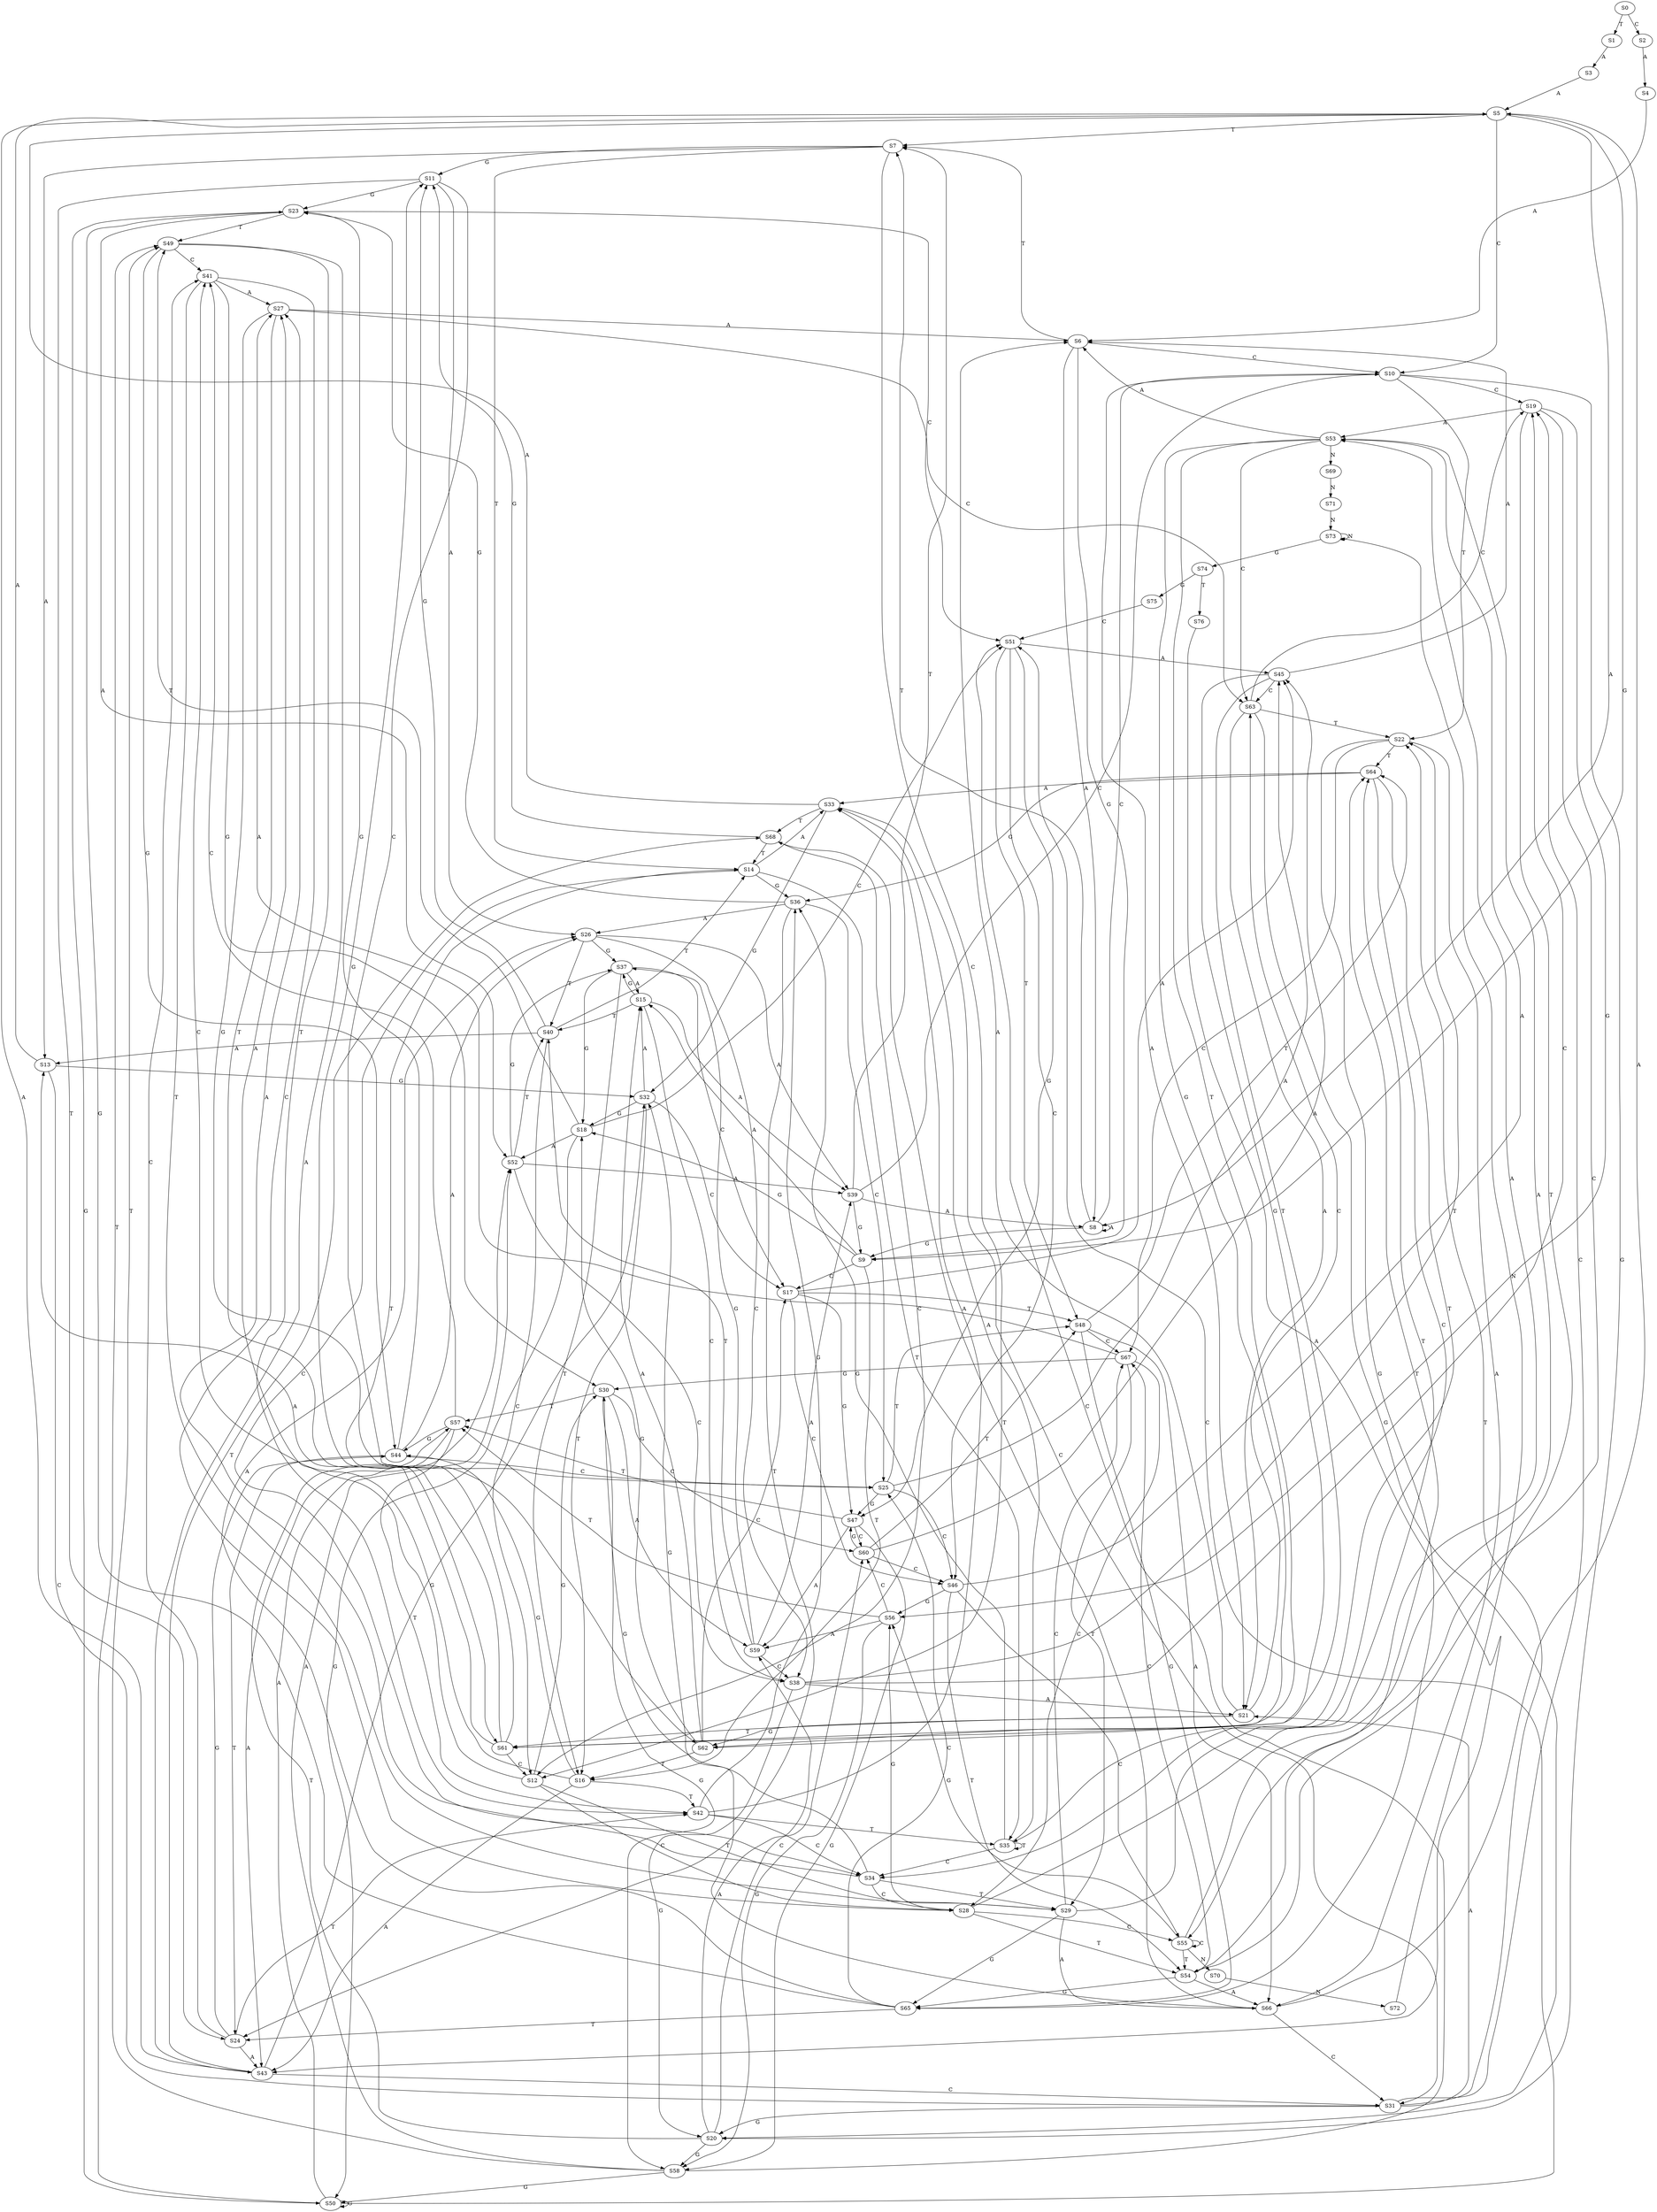 strict digraph  {
	S0 -> S1 [ label = T ];
	S0 -> S2 [ label = C ];
	S1 -> S3 [ label = A ];
	S2 -> S4 [ label = A ];
	S3 -> S5 [ label = A ];
	S4 -> S6 [ label = A ];
	S5 -> S7 [ label = T ];
	S5 -> S8 [ label = A ];
	S5 -> S9 [ label = G ];
	S5 -> S10 [ label = C ];
	S6 -> S7 [ label = T ];
	S6 -> S9 [ label = G ];
	S6 -> S10 [ label = C ];
	S6 -> S8 [ label = A ];
	S7 -> S11 [ label = G ];
	S7 -> S12 [ label = C ];
	S7 -> S13 [ label = A ];
	S7 -> S14 [ label = T ];
	S8 -> S9 [ label = G ];
	S8 -> S8 [ label = A ];
	S8 -> S10 [ label = C ];
	S8 -> S7 [ label = T ];
	S9 -> S15 [ label = A ];
	S9 -> S16 [ label = T ];
	S9 -> S17 [ label = C ];
	S9 -> S18 [ label = G ];
	S10 -> S19 [ label = C ];
	S10 -> S20 [ label = G ];
	S10 -> S21 [ label = A ];
	S10 -> S22 [ label = T ];
	S11 -> S23 [ label = G ];
	S11 -> S24 [ label = T ];
	S11 -> S25 [ label = C ];
	S11 -> S26 [ label = A ];
	S12 -> S27 [ label = A ];
	S12 -> S28 [ label = C ];
	S12 -> S29 [ label = T ];
	S12 -> S30 [ label = G ];
	S13 -> S5 [ label = A ];
	S13 -> S31 [ label = C ];
	S13 -> S32 [ label = G ];
	S14 -> S33 [ label = A ];
	S14 -> S34 [ label = C ];
	S14 -> S35 [ label = T ];
	S14 -> S36 [ label = G ];
	S15 -> S37 [ label = G ];
	S15 -> S38 [ label = C ];
	S15 -> S39 [ label = A ];
	S15 -> S40 [ label = T ];
	S16 -> S41 [ label = C ];
	S16 -> S42 [ label = T ];
	S16 -> S43 [ label = A ];
	S16 -> S44 [ label = G ];
	S17 -> S45 [ label = A ];
	S17 -> S46 [ label = C ];
	S17 -> S47 [ label = G ];
	S17 -> S48 [ label = T ];
	S18 -> S49 [ label = T ];
	S18 -> S50 [ label = G ];
	S18 -> S51 [ label = C ];
	S18 -> S52 [ label = A ];
	S19 -> S53 [ label = A ];
	S19 -> S54 [ label = T ];
	S19 -> S55 [ label = C ];
	S19 -> S56 [ label = G ];
	S20 -> S57 [ label = T ];
	S20 -> S58 [ label = G ];
	S20 -> S59 [ label = A ];
	S20 -> S60 [ label = C ];
	S21 -> S6 [ label = A ];
	S21 -> S61 [ label = T ];
	S21 -> S62 [ label = G ];
	S21 -> S63 [ label = C ];
	S22 -> S64 [ label = T ];
	S22 -> S65 [ label = G ];
	S22 -> S66 [ label = A ];
	S22 -> S67 [ label = C ];
	S23 -> S49 [ label = T ];
	S23 -> S51 [ label = C ];
	S23 -> S52 [ label = A ];
	S23 -> S50 [ label = G ];
	S24 -> S43 [ label = A ];
	S24 -> S41 [ label = C ];
	S24 -> S42 [ label = T ];
	S24 -> S44 [ label = G ];
	S25 -> S45 [ label = A ];
	S25 -> S46 [ label = C ];
	S25 -> S47 [ label = G ];
	S25 -> S48 [ label = T ];
	S26 -> S39 [ label = A ];
	S26 -> S37 [ label = G ];
	S26 -> S38 [ label = C ];
	S26 -> S40 [ label = T ];
	S27 -> S63 [ label = C ];
	S27 -> S6 [ label = A ];
	S27 -> S62 [ label = G ];
	S27 -> S61 [ label = T ];
	S28 -> S54 [ label = T ];
	S28 -> S56 [ label = G ];
	S28 -> S55 [ label = C ];
	S28 -> S53 [ label = A ];
	S29 -> S66 [ label = A ];
	S29 -> S67 [ label = C ];
	S29 -> S64 [ label = T ];
	S29 -> S65 [ label = G ];
	S30 -> S59 [ label = A ];
	S30 -> S57 [ label = T ];
	S30 -> S58 [ label = G ];
	S30 -> S60 [ label = C ];
	S31 -> S19 [ label = C ];
	S31 -> S20 [ label = G ];
	S31 -> S21 [ label = A ];
	S31 -> S22 [ label = T ];
	S32 -> S17 [ label = C ];
	S32 -> S16 [ label = T ];
	S32 -> S18 [ label = G ];
	S32 -> S15 [ label = A ];
	S33 -> S31 [ label = C ];
	S33 -> S68 [ label = T ];
	S33 -> S32 [ label = G ];
	S33 -> S5 [ label = A ];
	S34 -> S30 [ label = G ];
	S34 -> S29 [ label = T ];
	S34 -> S28 [ label = C ];
	S34 -> S27 [ label = A ];
	S35 -> S36 [ label = G ];
	S35 -> S34 [ label = C ];
	S35 -> S33 [ label = A ];
	S35 -> S35 [ label = T ];
	S36 -> S24 [ label = T ];
	S36 -> S26 [ label = A ];
	S36 -> S25 [ label = C ];
	S36 -> S23 [ label = G ];
	S37 -> S16 [ label = T ];
	S37 -> S15 [ label = A ];
	S37 -> S18 [ label = G ];
	S37 -> S17 [ label = C ];
	S38 -> S20 [ label = G ];
	S38 -> S19 [ label = C ];
	S38 -> S21 [ label = A ];
	S38 -> S22 [ label = T ];
	S39 -> S9 [ label = G ];
	S39 -> S7 [ label = T ];
	S39 -> S8 [ label = A ];
	S39 -> S10 [ label = C ];
	S40 -> S11 [ label = G ];
	S40 -> S12 [ label = C ];
	S40 -> S14 [ label = T ];
	S40 -> S13 [ label = A ];
	S41 -> S27 [ label = A ];
	S41 -> S30 [ label = G ];
	S41 -> S29 [ label = T ];
	S41 -> S28 [ label = C ];
	S42 -> S34 [ label = C ];
	S42 -> S35 [ label = T ];
	S42 -> S36 [ label = G ];
	S42 -> S33 [ label = A ];
	S43 -> S31 [ label = C ];
	S43 -> S5 [ label = A ];
	S43 -> S32 [ label = G ];
	S43 -> S68 [ label = T ];
	S44 -> S26 [ label = A ];
	S44 -> S24 [ label = T ];
	S44 -> S23 [ label = G ];
	S44 -> S25 [ label = C ];
	S45 -> S6 [ label = A ];
	S45 -> S61 [ label = T ];
	S45 -> S62 [ label = G ];
	S45 -> S63 [ label = C ];
	S46 -> S54 [ label = T ];
	S46 -> S56 [ label = G ];
	S46 -> S55 [ label = C ];
	S46 -> S53 [ label = A ];
	S47 -> S59 [ label = A ];
	S47 -> S60 [ label = C ];
	S47 -> S58 [ label = G ];
	S47 -> S57 [ label = T ];
	S48 -> S65 [ label = G ];
	S48 -> S66 [ label = A ];
	S48 -> S67 [ label = C ];
	S48 -> S64 [ label = T ];
	S49 -> S43 [ label = A ];
	S49 -> S44 [ label = G ];
	S49 -> S42 [ label = T ];
	S49 -> S41 [ label = C ];
	S50 -> S52 [ label = A ];
	S50 -> S51 [ label = C ];
	S50 -> S49 [ label = T ];
	S50 -> S50 [ label = G ];
	S51 -> S47 [ label = G ];
	S51 -> S46 [ label = C ];
	S51 -> S45 [ label = A ];
	S51 -> S48 [ label = T ];
	S52 -> S39 [ label = A ];
	S52 -> S38 [ label = C ];
	S52 -> S37 [ label = G ];
	S52 -> S40 [ label = T ];
	S53 -> S6 [ label = A ];
	S53 -> S62 [ label = G ];
	S53 -> S63 [ label = C ];
	S53 -> S61 [ label = T ];
	S53 -> S69 [ label = N ];
	S54 -> S64 [ label = T ];
	S54 -> S67 [ label = C ];
	S54 -> S66 [ label = A ];
	S54 -> S65 [ label = G ];
	S55 -> S56 [ label = G ];
	S55 -> S54 [ label = T ];
	S55 -> S55 [ label = C ];
	S55 -> S53 [ label = A ];
	S55 -> S70 [ label = N ];
	S56 -> S59 [ label = A ];
	S56 -> S58 [ label = G ];
	S56 -> S57 [ label = T ];
	S56 -> S60 [ label = C ];
	S57 -> S41 [ label = C ];
	S57 -> S43 [ label = A ];
	S57 -> S44 [ label = G ];
	S57 -> S42 [ label = T ];
	S58 -> S52 [ label = A ];
	S58 -> S49 [ label = T ];
	S58 -> S50 [ label = G ];
	S58 -> S51 [ label = C ];
	S59 -> S39 [ label = A ];
	S59 -> S37 [ label = G ];
	S59 -> S38 [ label = C ];
	S59 -> S40 [ label = T ];
	S60 -> S46 [ label = C ];
	S60 -> S47 [ label = G ];
	S60 -> S48 [ label = T ];
	S60 -> S45 [ label = A ];
	S61 -> S13 [ label = A ];
	S61 -> S14 [ label = T ];
	S61 -> S12 [ label = C ];
	S61 -> S11 [ label = G ];
	S62 -> S17 [ label = C ];
	S62 -> S16 [ label = T ];
	S62 -> S18 [ label = G ];
	S62 -> S15 [ label = A ];
	S63 -> S21 [ label = A ];
	S63 -> S20 [ label = G ];
	S63 -> S22 [ label = T ];
	S63 -> S19 [ label = C ];
	S64 -> S34 [ label = C ];
	S64 -> S35 [ label = T ];
	S64 -> S33 [ label = A ];
	S64 -> S36 [ label = G ];
	S65 -> S25 [ label = C ];
	S65 -> S24 [ label = T ];
	S65 -> S23 [ label = G ];
	S65 -> S26 [ label = A ];
	S66 -> S32 [ label = G ];
	S66 -> S5 [ label = A ];
	S66 -> S68 [ label = T ];
	S66 -> S31 [ label = C ];
	S67 -> S27 [ label = A ];
	S67 -> S28 [ label = C ];
	S67 -> S30 [ label = G ];
	S67 -> S29 [ label = T ];
	S68 -> S12 [ label = C ];
	S68 -> S14 [ label = T ];
	S68 -> S11 [ label = G ];
	S69 -> S71 [ label = N ];
	S70 -> S72 [ label = N ];
	S71 -> S73 [ label = N ];
	S72 -> S73 [ label = N ];
	S73 -> S74 [ label = G ];
	S73 -> S73 [ label = N ];
	S74 -> S75 [ label = G ];
	S74 -> S76 [ label = T ];
	S75 -> S51 [ label = C ];
	S76 -> S43 [ label = A ];
}
